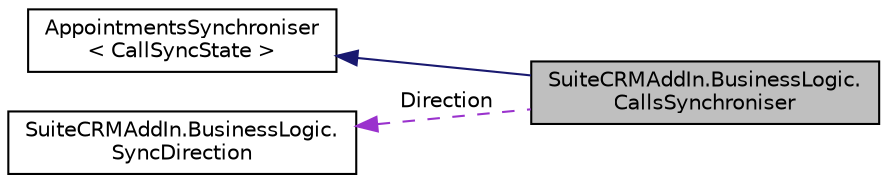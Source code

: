 digraph "SuiteCRMAddIn.BusinessLogic.CallsSynchroniser"
{
  edge [fontname="Helvetica",fontsize="10",labelfontname="Helvetica",labelfontsize="10"];
  node [fontname="Helvetica",fontsize="10",shape=record];
  rankdir="LR";
  Node2 [label="SuiteCRMAddIn.BusinessLogic.\lCallsSynchroniser",height=0.2,width=0.4,color="black", fillcolor="grey75", style="filled", fontcolor="black"];
  Node3 -> Node2 [dir="back",color="midnightblue",fontsize="10",style="solid",fontname="Helvetica"];
  Node3 [label="AppointmentsSynchroniser\l\< CallSyncState \>",height=0.2,width=0.4,color="black", fillcolor="white", style="filled",URL="$class_suite_c_r_m_add_in_1_1_business_logic_1_1_appointments_synchroniser.html"];
  Node4 -> Node2 [dir="back",color="darkorchid3",fontsize="10",style="dashed",label=" Direction" ,fontname="Helvetica"];
  Node4 [label="SuiteCRMAddIn.BusinessLogic.\lSyncDirection",height=0.2,width=0.4,color="black", fillcolor="white", style="filled",URL="$class_suite_c_r_m_add_in_1_1_business_logic_1_1_sync_direction.html",tooltip="A direction in which things may be synchronised. Directions are named with respect to CRM..."];
}
